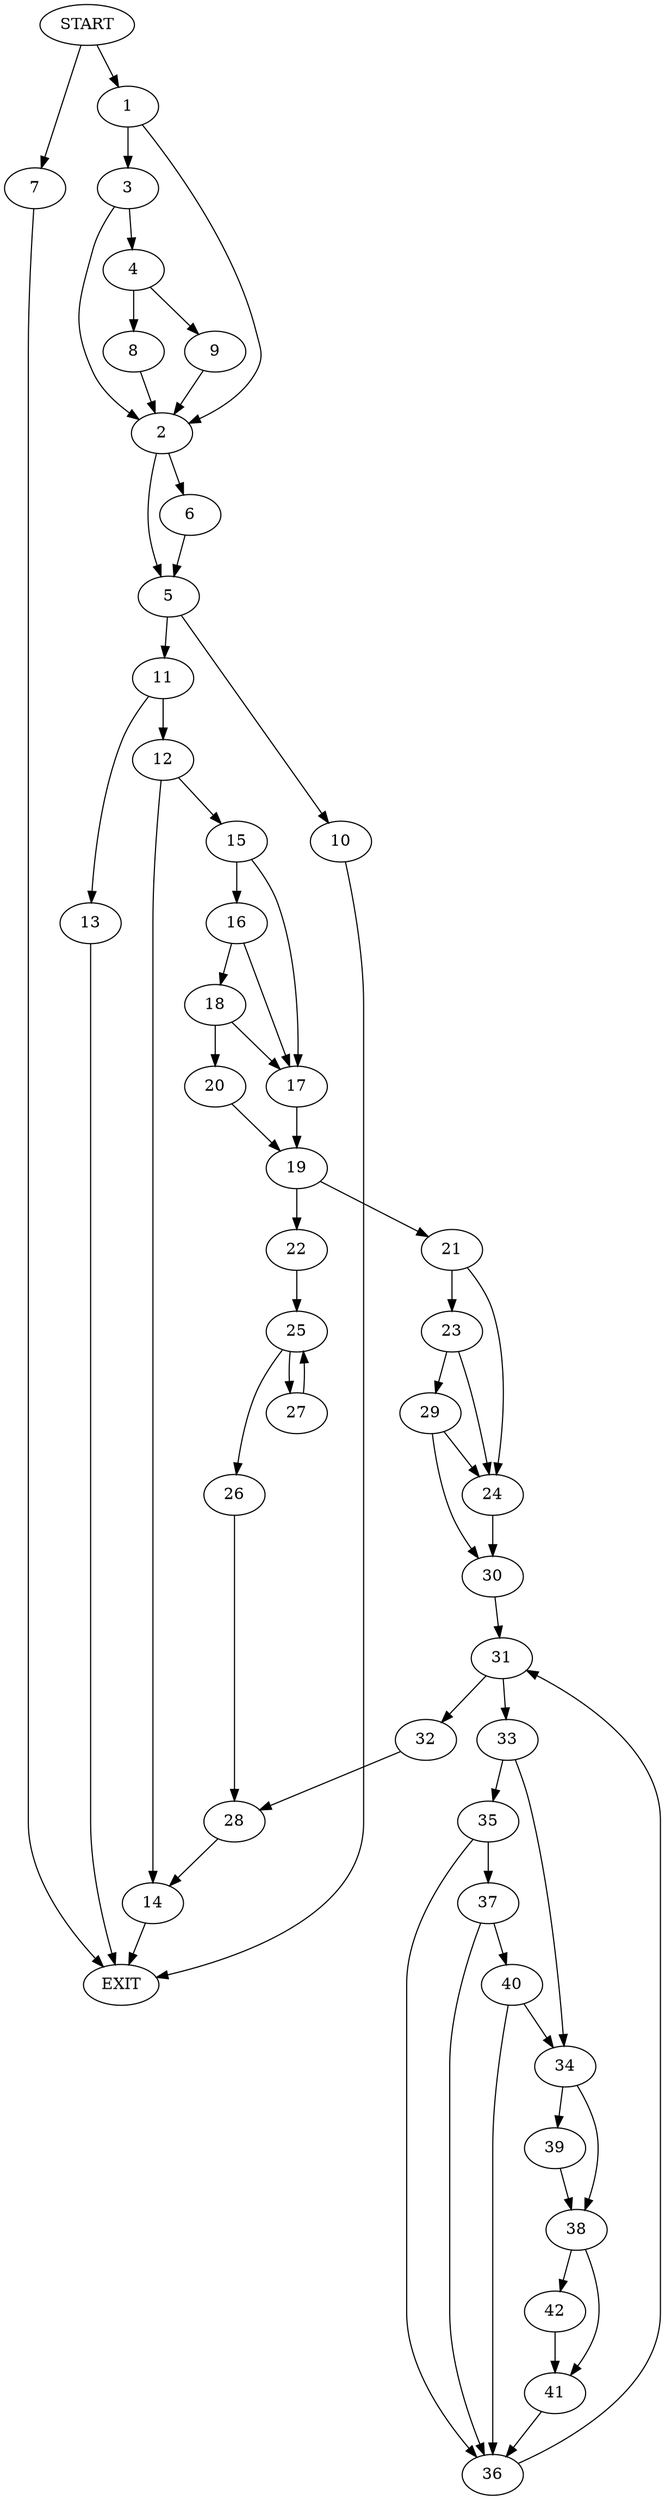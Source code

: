 digraph {
0 [label="START"]
43 [label="EXIT"]
0 -> 1
1 -> 2
1 -> 3
3 -> 2
3 -> 4
2 -> 5
2 -> 6
0 -> 7
7 -> 43
4 -> 8
4 -> 9
8 -> 2
9 -> 2
6 -> 5
5 -> 10
5 -> 11
11 -> 12
11 -> 13
10 -> 43
12 -> 14
12 -> 15
13 -> 43
15 -> 16
15 -> 17
14 -> 43
16 -> 18
16 -> 17
17 -> 19
18 -> 17
18 -> 20
20 -> 19
19 -> 21
19 -> 22
21 -> 23
21 -> 24
22 -> 25
25 -> 26
25 -> 27
26 -> 28
27 -> 25
28 -> 14
23 -> 29
23 -> 24
24 -> 30
29 -> 24
29 -> 30
30 -> 31
31 -> 32
31 -> 33
32 -> 28
33 -> 34
33 -> 35
35 -> 36
35 -> 37
34 -> 38
34 -> 39
37 -> 36
37 -> 40
36 -> 31
40 -> 36
40 -> 34
39 -> 38
38 -> 41
38 -> 42
42 -> 41
41 -> 36
}
